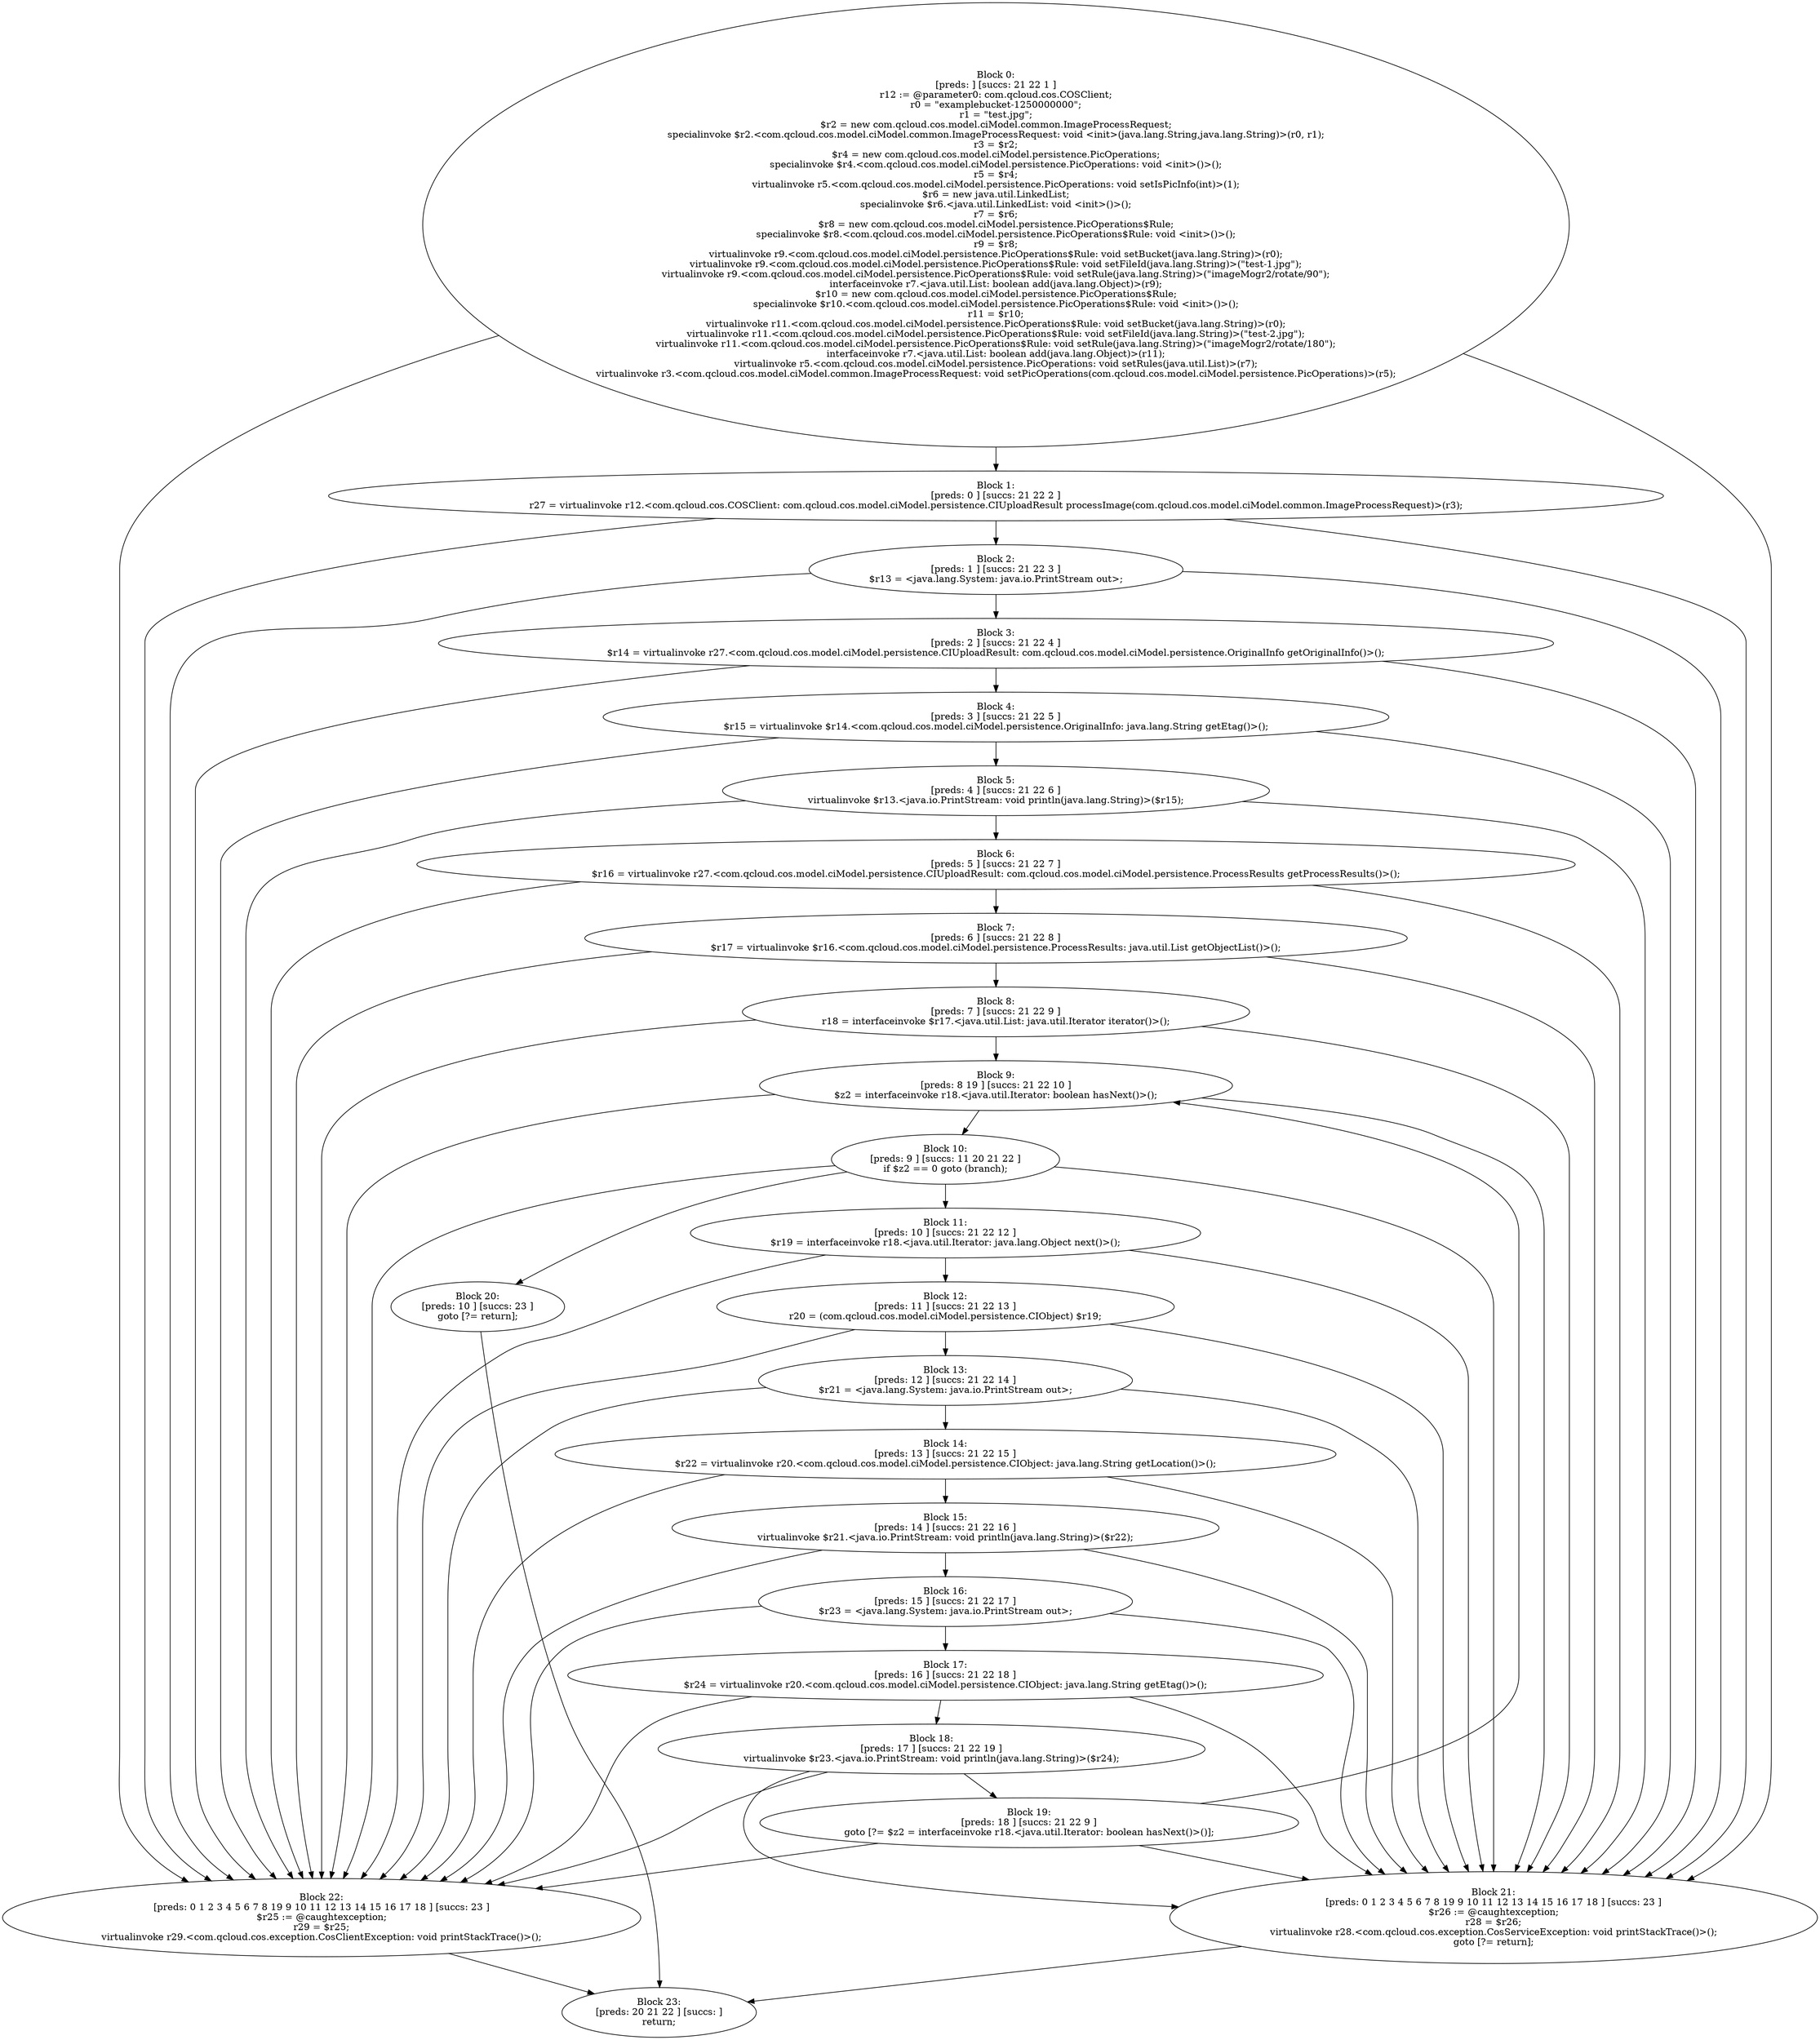 digraph "unitGraph" {
    "Block 0:
[preds: ] [succs: 21 22 1 ]
r12 := @parameter0: com.qcloud.cos.COSClient;
r0 = \"examplebucket-1250000000\";
r1 = \"test.jpg\";
$r2 = new com.qcloud.cos.model.ciModel.common.ImageProcessRequest;
specialinvoke $r2.<com.qcloud.cos.model.ciModel.common.ImageProcessRequest: void <init>(java.lang.String,java.lang.String)>(r0, r1);
r3 = $r2;
$r4 = new com.qcloud.cos.model.ciModel.persistence.PicOperations;
specialinvoke $r4.<com.qcloud.cos.model.ciModel.persistence.PicOperations: void <init>()>();
r5 = $r4;
virtualinvoke r5.<com.qcloud.cos.model.ciModel.persistence.PicOperations: void setIsPicInfo(int)>(1);
$r6 = new java.util.LinkedList;
specialinvoke $r6.<java.util.LinkedList: void <init>()>();
r7 = $r6;
$r8 = new com.qcloud.cos.model.ciModel.persistence.PicOperations$Rule;
specialinvoke $r8.<com.qcloud.cos.model.ciModel.persistence.PicOperations$Rule: void <init>()>();
r9 = $r8;
virtualinvoke r9.<com.qcloud.cos.model.ciModel.persistence.PicOperations$Rule: void setBucket(java.lang.String)>(r0);
virtualinvoke r9.<com.qcloud.cos.model.ciModel.persistence.PicOperations$Rule: void setFileId(java.lang.String)>(\"test-1.jpg\");
virtualinvoke r9.<com.qcloud.cos.model.ciModel.persistence.PicOperations$Rule: void setRule(java.lang.String)>(\"imageMogr2/rotate/90\");
interfaceinvoke r7.<java.util.List: boolean add(java.lang.Object)>(r9);
$r10 = new com.qcloud.cos.model.ciModel.persistence.PicOperations$Rule;
specialinvoke $r10.<com.qcloud.cos.model.ciModel.persistence.PicOperations$Rule: void <init>()>();
r11 = $r10;
virtualinvoke r11.<com.qcloud.cos.model.ciModel.persistence.PicOperations$Rule: void setBucket(java.lang.String)>(r0);
virtualinvoke r11.<com.qcloud.cos.model.ciModel.persistence.PicOperations$Rule: void setFileId(java.lang.String)>(\"test-2.jpg\");
virtualinvoke r11.<com.qcloud.cos.model.ciModel.persistence.PicOperations$Rule: void setRule(java.lang.String)>(\"imageMogr2/rotate/180\");
interfaceinvoke r7.<java.util.List: boolean add(java.lang.Object)>(r11);
virtualinvoke r5.<com.qcloud.cos.model.ciModel.persistence.PicOperations: void setRules(java.util.List)>(r7);
virtualinvoke r3.<com.qcloud.cos.model.ciModel.common.ImageProcessRequest: void setPicOperations(com.qcloud.cos.model.ciModel.persistence.PicOperations)>(r5);
"
    "Block 1:
[preds: 0 ] [succs: 21 22 2 ]
r27 = virtualinvoke r12.<com.qcloud.cos.COSClient: com.qcloud.cos.model.ciModel.persistence.CIUploadResult processImage(com.qcloud.cos.model.ciModel.common.ImageProcessRequest)>(r3);
"
    "Block 2:
[preds: 1 ] [succs: 21 22 3 ]
$r13 = <java.lang.System: java.io.PrintStream out>;
"
    "Block 3:
[preds: 2 ] [succs: 21 22 4 ]
$r14 = virtualinvoke r27.<com.qcloud.cos.model.ciModel.persistence.CIUploadResult: com.qcloud.cos.model.ciModel.persistence.OriginalInfo getOriginalInfo()>();
"
    "Block 4:
[preds: 3 ] [succs: 21 22 5 ]
$r15 = virtualinvoke $r14.<com.qcloud.cos.model.ciModel.persistence.OriginalInfo: java.lang.String getEtag()>();
"
    "Block 5:
[preds: 4 ] [succs: 21 22 6 ]
virtualinvoke $r13.<java.io.PrintStream: void println(java.lang.String)>($r15);
"
    "Block 6:
[preds: 5 ] [succs: 21 22 7 ]
$r16 = virtualinvoke r27.<com.qcloud.cos.model.ciModel.persistence.CIUploadResult: com.qcloud.cos.model.ciModel.persistence.ProcessResults getProcessResults()>();
"
    "Block 7:
[preds: 6 ] [succs: 21 22 8 ]
$r17 = virtualinvoke $r16.<com.qcloud.cos.model.ciModel.persistence.ProcessResults: java.util.List getObjectList()>();
"
    "Block 8:
[preds: 7 ] [succs: 21 22 9 ]
r18 = interfaceinvoke $r17.<java.util.List: java.util.Iterator iterator()>();
"
    "Block 9:
[preds: 8 19 ] [succs: 21 22 10 ]
$z2 = interfaceinvoke r18.<java.util.Iterator: boolean hasNext()>();
"
    "Block 10:
[preds: 9 ] [succs: 11 20 21 22 ]
if $z2 == 0 goto (branch);
"
    "Block 11:
[preds: 10 ] [succs: 21 22 12 ]
$r19 = interfaceinvoke r18.<java.util.Iterator: java.lang.Object next()>();
"
    "Block 12:
[preds: 11 ] [succs: 21 22 13 ]
r20 = (com.qcloud.cos.model.ciModel.persistence.CIObject) $r19;
"
    "Block 13:
[preds: 12 ] [succs: 21 22 14 ]
$r21 = <java.lang.System: java.io.PrintStream out>;
"
    "Block 14:
[preds: 13 ] [succs: 21 22 15 ]
$r22 = virtualinvoke r20.<com.qcloud.cos.model.ciModel.persistence.CIObject: java.lang.String getLocation()>();
"
    "Block 15:
[preds: 14 ] [succs: 21 22 16 ]
virtualinvoke $r21.<java.io.PrintStream: void println(java.lang.String)>($r22);
"
    "Block 16:
[preds: 15 ] [succs: 21 22 17 ]
$r23 = <java.lang.System: java.io.PrintStream out>;
"
    "Block 17:
[preds: 16 ] [succs: 21 22 18 ]
$r24 = virtualinvoke r20.<com.qcloud.cos.model.ciModel.persistence.CIObject: java.lang.String getEtag()>();
"
    "Block 18:
[preds: 17 ] [succs: 21 22 19 ]
virtualinvoke $r23.<java.io.PrintStream: void println(java.lang.String)>($r24);
"
    "Block 19:
[preds: 18 ] [succs: 21 22 9 ]
goto [?= $z2 = interfaceinvoke r18.<java.util.Iterator: boolean hasNext()>()];
"
    "Block 20:
[preds: 10 ] [succs: 23 ]
goto [?= return];
"
    "Block 21:
[preds: 0 1 2 3 4 5 6 7 8 19 9 10 11 12 13 14 15 16 17 18 ] [succs: 23 ]
$r26 := @caughtexception;
r28 = $r26;
virtualinvoke r28.<com.qcloud.cos.exception.CosServiceException: void printStackTrace()>();
goto [?= return];
"
    "Block 22:
[preds: 0 1 2 3 4 5 6 7 8 19 9 10 11 12 13 14 15 16 17 18 ] [succs: 23 ]
$r25 := @caughtexception;
r29 = $r25;
virtualinvoke r29.<com.qcloud.cos.exception.CosClientException: void printStackTrace()>();
"
    "Block 23:
[preds: 20 21 22 ] [succs: ]
return;
"
    "Block 0:
[preds: ] [succs: 21 22 1 ]
r12 := @parameter0: com.qcloud.cos.COSClient;
r0 = \"examplebucket-1250000000\";
r1 = \"test.jpg\";
$r2 = new com.qcloud.cos.model.ciModel.common.ImageProcessRequest;
specialinvoke $r2.<com.qcloud.cos.model.ciModel.common.ImageProcessRequest: void <init>(java.lang.String,java.lang.String)>(r0, r1);
r3 = $r2;
$r4 = new com.qcloud.cos.model.ciModel.persistence.PicOperations;
specialinvoke $r4.<com.qcloud.cos.model.ciModel.persistence.PicOperations: void <init>()>();
r5 = $r4;
virtualinvoke r5.<com.qcloud.cos.model.ciModel.persistence.PicOperations: void setIsPicInfo(int)>(1);
$r6 = new java.util.LinkedList;
specialinvoke $r6.<java.util.LinkedList: void <init>()>();
r7 = $r6;
$r8 = new com.qcloud.cos.model.ciModel.persistence.PicOperations$Rule;
specialinvoke $r8.<com.qcloud.cos.model.ciModel.persistence.PicOperations$Rule: void <init>()>();
r9 = $r8;
virtualinvoke r9.<com.qcloud.cos.model.ciModel.persistence.PicOperations$Rule: void setBucket(java.lang.String)>(r0);
virtualinvoke r9.<com.qcloud.cos.model.ciModel.persistence.PicOperations$Rule: void setFileId(java.lang.String)>(\"test-1.jpg\");
virtualinvoke r9.<com.qcloud.cos.model.ciModel.persistence.PicOperations$Rule: void setRule(java.lang.String)>(\"imageMogr2/rotate/90\");
interfaceinvoke r7.<java.util.List: boolean add(java.lang.Object)>(r9);
$r10 = new com.qcloud.cos.model.ciModel.persistence.PicOperations$Rule;
specialinvoke $r10.<com.qcloud.cos.model.ciModel.persistence.PicOperations$Rule: void <init>()>();
r11 = $r10;
virtualinvoke r11.<com.qcloud.cos.model.ciModel.persistence.PicOperations$Rule: void setBucket(java.lang.String)>(r0);
virtualinvoke r11.<com.qcloud.cos.model.ciModel.persistence.PicOperations$Rule: void setFileId(java.lang.String)>(\"test-2.jpg\");
virtualinvoke r11.<com.qcloud.cos.model.ciModel.persistence.PicOperations$Rule: void setRule(java.lang.String)>(\"imageMogr2/rotate/180\");
interfaceinvoke r7.<java.util.List: boolean add(java.lang.Object)>(r11);
virtualinvoke r5.<com.qcloud.cos.model.ciModel.persistence.PicOperations: void setRules(java.util.List)>(r7);
virtualinvoke r3.<com.qcloud.cos.model.ciModel.common.ImageProcessRequest: void setPicOperations(com.qcloud.cos.model.ciModel.persistence.PicOperations)>(r5);
"->"Block 21:
[preds: 0 1 2 3 4 5 6 7 8 19 9 10 11 12 13 14 15 16 17 18 ] [succs: 23 ]
$r26 := @caughtexception;
r28 = $r26;
virtualinvoke r28.<com.qcloud.cos.exception.CosServiceException: void printStackTrace()>();
goto [?= return];
";
    "Block 0:
[preds: ] [succs: 21 22 1 ]
r12 := @parameter0: com.qcloud.cos.COSClient;
r0 = \"examplebucket-1250000000\";
r1 = \"test.jpg\";
$r2 = new com.qcloud.cos.model.ciModel.common.ImageProcessRequest;
specialinvoke $r2.<com.qcloud.cos.model.ciModel.common.ImageProcessRequest: void <init>(java.lang.String,java.lang.String)>(r0, r1);
r3 = $r2;
$r4 = new com.qcloud.cos.model.ciModel.persistence.PicOperations;
specialinvoke $r4.<com.qcloud.cos.model.ciModel.persistence.PicOperations: void <init>()>();
r5 = $r4;
virtualinvoke r5.<com.qcloud.cos.model.ciModel.persistence.PicOperations: void setIsPicInfo(int)>(1);
$r6 = new java.util.LinkedList;
specialinvoke $r6.<java.util.LinkedList: void <init>()>();
r7 = $r6;
$r8 = new com.qcloud.cos.model.ciModel.persistence.PicOperations$Rule;
specialinvoke $r8.<com.qcloud.cos.model.ciModel.persistence.PicOperations$Rule: void <init>()>();
r9 = $r8;
virtualinvoke r9.<com.qcloud.cos.model.ciModel.persistence.PicOperations$Rule: void setBucket(java.lang.String)>(r0);
virtualinvoke r9.<com.qcloud.cos.model.ciModel.persistence.PicOperations$Rule: void setFileId(java.lang.String)>(\"test-1.jpg\");
virtualinvoke r9.<com.qcloud.cos.model.ciModel.persistence.PicOperations$Rule: void setRule(java.lang.String)>(\"imageMogr2/rotate/90\");
interfaceinvoke r7.<java.util.List: boolean add(java.lang.Object)>(r9);
$r10 = new com.qcloud.cos.model.ciModel.persistence.PicOperations$Rule;
specialinvoke $r10.<com.qcloud.cos.model.ciModel.persistence.PicOperations$Rule: void <init>()>();
r11 = $r10;
virtualinvoke r11.<com.qcloud.cos.model.ciModel.persistence.PicOperations$Rule: void setBucket(java.lang.String)>(r0);
virtualinvoke r11.<com.qcloud.cos.model.ciModel.persistence.PicOperations$Rule: void setFileId(java.lang.String)>(\"test-2.jpg\");
virtualinvoke r11.<com.qcloud.cos.model.ciModel.persistence.PicOperations$Rule: void setRule(java.lang.String)>(\"imageMogr2/rotate/180\");
interfaceinvoke r7.<java.util.List: boolean add(java.lang.Object)>(r11);
virtualinvoke r5.<com.qcloud.cos.model.ciModel.persistence.PicOperations: void setRules(java.util.List)>(r7);
virtualinvoke r3.<com.qcloud.cos.model.ciModel.common.ImageProcessRequest: void setPicOperations(com.qcloud.cos.model.ciModel.persistence.PicOperations)>(r5);
"->"Block 22:
[preds: 0 1 2 3 4 5 6 7 8 19 9 10 11 12 13 14 15 16 17 18 ] [succs: 23 ]
$r25 := @caughtexception;
r29 = $r25;
virtualinvoke r29.<com.qcloud.cos.exception.CosClientException: void printStackTrace()>();
";
    "Block 0:
[preds: ] [succs: 21 22 1 ]
r12 := @parameter0: com.qcloud.cos.COSClient;
r0 = \"examplebucket-1250000000\";
r1 = \"test.jpg\";
$r2 = new com.qcloud.cos.model.ciModel.common.ImageProcessRequest;
specialinvoke $r2.<com.qcloud.cos.model.ciModel.common.ImageProcessRequest: void <init>(java.lang.String,java.lang.String)>(r0, r1);
r3 = $r2;
$r4 = new com.qcloud.cos.model.ciModel.persistence.PicOperations;
specialinvoke $r4.<com.qcloud.cos.model.ciModel.persistence.PicOperations: void <init>()>();
r5 = $r4;
virtualinvoke r5.<com.qcloud.cos.model.ciModel.persistence.PicOperations: void setIsPicInfo(int)>(1);
$r6 = new java.util.LinkedList;
specialinvoke $r6.<java.util.LinkedList: void <init>()>();
r7 = $r6;
$r8 = new com.qcloud.cos.model.ciModel.persistence.PicOperations$Rule;
specialinvoke $r8.<com.qcloud.cos.model.ciModel.persistence.PicOperations$Rule: void <init>()>();
r9 = $r8;
virtualinvoke r9.<com.qcloud.cos.model.ciModel.persistence.PicOperations$Rule: void setBucket(java.lang.String)>(r0);
virtualinvoke r9.<com.qcloud.cos.model.ciModel.persistence.PicOperations$Rule: void setFileId(java.lang.String)>(\"test-1.jpg\");
virtualinvoke r9.<com.qcloud.cos.model.ciModel.persistence.PicOperations$Rule: void setRule(java.lang.String)>(\"imageMogr2/rotate/90\");
interfaceinvoke r7.<java.util.List: boolean add(java.lang.Object)>(r9);
$r10 = new com.qcloud.cos.model.ciModel.persistence.PicOperations$Rule;
specialinvoke $r10.<com.qcloud.cos.model.ciModel.persistence.PicOperations$Rule: void <init>()>();
r11 = $r10;
virtualinvoke r11.<com.qcloud.cos.model.ciModel.persistence.PicOperations$Rule: void setBucket(java.lang.String)>(r0);
virtualinvoke r11.<com.qcloud.cos.model.ciModel.persistence.PicOperations$Rule: void setFileId(java.lang.String)>(\"test-2.jpg\");
virtualinvoke r11.<com.qcloud.cos.model.ciModel.persistence.PicOperations$Rule: void setRule(java.lang.String)>(\"imageMogr2/rotate/180\");
interfaceinvoke r7.<java.util.List: boolean add(java.lang.Object)>(r11);
virtualinvoke r5.<com.qcloud.cos.model.ciModel.persistence.PicOperations: void setRules(java.util.List)>(r7);
virtualinvoke r3.<com.qcloud.cos.model.ciModel.common.ImageProcessRequest: void setPicOperations(com.qcloud.cos.model.ciModel.persistence.PicOperations)>(r5);
"->"Block 1:
[preds: 0 ] [succs: 21 22 2 ]
r27 = virtualinvoke r12.<com.qcloud.cos.COSClient: com.qcloud.cos.model.ciModel.persistence.CIUploadResult processImage(com.qcloud.cos.model.ciModel.common.ImageProcessRequest)>(r3);
";
    "Block 1:
[preds: 0 ] [succs: 21 22 2 ]
r27 = virtualinvoke r12.<com.qcloud.cos.COSClient: com.qcloud.cos.model.ciModel.persistence.CIUploadResult processImage(com.qcloud.cos.model.ciModel.common.ImageProcessRequest)>(r3);
"->"Block 21:
[preds: 0 1 2 3 4 5 6 7 8 19 9 10 11 12 13 14 15 16 17 18 ] [succs: 23 ]
$r26 := @caughtexception;
r28 = $r26;
virtualinvoke r28.<com.qcloud.cos.exception.CosServiceException: void printStackTrace()>();
goto [?= return];
";
    "Block 1:
[preds: 0 ] [succs: 21 22 2 ]
r27 = virtualinvoke r12.<com.qcloud.cos.COSClient: com.qcloud.cos.model.ciModel.persistence.CIUploadResult processImage(com.qcloud.cos.model.ciModel.common.ImageProcessRequest)>(r3);
"->"Block 22:
[preds: 0 1 2 3 4 5 6 7 8 19 9 10 11 12 13 14 15 16 17 18 ] [succs: 23 ]
$r25 := @caughtexception;
r29 = $r25;
virtualinvoke r29.<com.qcloud.cos.exception.CosClientException: void printStackTrace()>();
";
    "Block 1:
[preds: 0 ] [succs: 21 22 2 ]
r27 = virtualinvoke r12.<com.qcloud.cos.COSClient: com.qcloud.cos.model.ciModel.persistence.CIUploadResult processImage(com.qcloud.cos.model.ciModel.common.ImageProcessRequest)>(r3);
"->"Block 2:
[preds: 1 ] [succs: 21 22 3 ]
$r13 = <java.lang.System: java.io.PrintStream out>;
";
    "Block 2:
[preds: 1 ] [succs: 21 22 3 ]
$r13 = <java.lang.System: java.io.PrintStream out>;
"->"Block 21:
[preds: 0 1 2 3 4 5 6 7 8 19 9 10 11 12 13 14 15 16 17 18 ] [succs: 23 ]
$r26 := @caughtexception;
r28 = $r26;
virtualinvoke r28.<com.qcloud.cos.exception.CosServiceException: void printStackTrace()>();
goto [?= return];
";
    "Block 2:
[preds: 1 ] [succs: 21 22 3 ]
$r13 = <java.lang.System: java.io.PrintStream out>;
"->"Block 22:
[preds: 0 1 2 3 4 5 6 7 8 19 9 10 11 12 13 14 15 16 17 18 ] [succs: 23 ]
$r25 := @caughtexception;
r29 = $r25;
virtualinvoke r29.<com.qcloud.cos.exception.CosClientException: void printStackTrace()>();
";
    "Block 2:
[preds: 1 ] [succs: 21 22 3 ]
$r13 = <java.lang.System: java.io.PrintStream out>;
"->"Block 3:
[preds: 2 ] [succs: 21 22 4 ]
$r14 = virtualinvoke r27.<com.qcloud.cos.model.ciModel.persistence.CIUploadResult: com.qcloud.cos.model.ciModel.persistence.OriginalInfo getOriginalInfo()>();
";
    "Block 3:
[preds: 2 ] [succs: 21 22 4 ]
$r14 = virtualinvoke r27.<com.qcloud.cos.model.ciModel.persistence.CIUploadResult: com.qcloud.cos.model.ciModel.persistence.OriginalInfo getOriginalInfo()>();
"->"Block 21:
[preds: 0 1 2 3 4 5 6 7 8 19 9 10 11 12 13 14 15 16 17 18 ] [succs: 23 ]
$r26 := @caughtexception;
r28 = $r26;
virtualinvoke r28.<com.qcloud.cos.exception.CosServiceException: void printStackTrace()>();
goto [?= return];
";
    "Block 3:
[preds: 2 ] [succs: 21 22 4 ]
$r14 = virtualinvoke r27.<com.qcloud.cos.model.ciModel.persistence.CIUploadResult: com.qcloud.cos.model.ciModel.persistence.OriginalInfo getOriginalInfo()>();
"->"Block 22:
[preds: 0 1 2 3 4 5 6 7 8 19 9 10 11 12 13 14 15 16 17 18 ] [succs: 23 ]
$r25 := @caughtexception;
r29 = $r25;
virtualinvoke r29.<com.qcloud.cos.exception.CosClientException: void printStackTrace()>();
";
    "Block 3:
[preds: 2 ] [succs: 21 22 4 ]
$r14 = virtualinvoke r27.<com.qcloud.cos.model.ciModel.persistence.CIUploadResult: com.qcloud.cos.model.ciModel.persistence.OriginalInfo getOriginalInfo()>();
"->"Block 4:
[preds: 3 ] [succs: 21 22 5 ]
$r15 = virtualinvoke $r14.<com.qcloud.cos.model.ciModel.persistence.OriginalInfo: java.lang.String getEtag()>();
";
    "Block 4:
[preds: 3 ] [succs: 21 22 5 ]
$r15 = virtualinvoke $r14.<com.qcloud.cos.model.ciModel.persistence.OriginalInfo: java.lang.String getEtag()>();
"->"Block 21:
[preds: 0 1 2 3 4 5 6 7 8 19 9 10 11 12 13 14 15 16 17 18 ] [succs: 23 ]
$r26 := @caughtexception;
r28 = $r26;
virtualinvoke r28.<com.qcloud.cos.exception.CosServiceException: void printStackTrace()>();
goto [?= return];
";
    "Block 4:
[preds: 3 ] [succs: 21 22 5 ]
$r15 = virtualinvoke $r14.<com.qcloud.cos.model.ciModel.persistence.OriginalInfo: java.lang.String getEtag()>();
"->"Block 22:
[preds: 0 1 2 3 4 5 6 7 8 19 9 10 11 12 13 14 15 16 17 18 ] [succs: 23 ]
$r25 := @caughtexception;
r29 = $r25;
virtualinvoke r29.<com.qcloud.cos.exception.CosClientException: void printStackTrace()>();
";
    "Block 4:
[preds: 3 ] [succs: 21 22 5 ]
$r15 = virtualinvoke $r14.<com.qcloud.cos.model.ciModel.persistence.OriginalInfo: java.lang.String getEtag()>();
"->"Block 5:
[preds: 4 ] [succs: 21 22 6 ]
virtualinvoke $r13.<java.io.PrintStream: void println(java.lang.String)>($r15);
";
    "Block 5:
[preds: 4 ] [succs: 21 22 6 ]
virtualinvoke $r13.<java.io.PrintStream: void println(java.lang.String)>($r15);
"->"Block 21:
[preds: 0 1 2 3 4 5 6 7 8 19 9 10 11 12 13 14 15 16 17 18 ] [succs: 23 ]
$r26 := @caughtexception;
r28 = $r26;
virtualinvoke r28.<com.qcloud.cos.exception.CosServiceException: void printStackTrace()>();
goto [?= return];
";
    "Block 5:
[preds: 4 ] [succs: 21 22 6 ]
virtualinvoke $r13.<java.io.PrintStream: void println(java.lang.String)>($r15);
"->"Block 22:
[preds: 0 1 2 3 4 5 6 7 8 19 9 10 11 12 13 14 15 16 17 18 ] [succs: 23 ]
$r25 := @caughtexception;
r29 = $r25;
virtualinvoke r29.<com.qcloud.cos.exception.CosClientException: void printStackTrace()>();
";
    "Block 5:
[preds: 4 ] [succs: 21 22 6 ]
virtualinvoke $r13.<java.io.PrintStream: void println(java.lang.String)>($r15);
"->"Block 6:
[preds: 5 ] [succs: 21 22 7 ]
$r16 = virtualinvoke r27.<com.qcloud.cos.model.ciModel.persistence.CIUploadResult: com.qcloud.cos.model.ciModel.persistence.ProcessResults getProcessResults()>();
";
    "Block 6:
[preds: 5 ] [succs: 21 22 7 ]
$r16 = virtualinvoke r27.<com.qcloud.cos.model.ciModel.persistence.CIUploadResult: com.qcloud.cos.model.ciModel.persistence.ProcessResults getProcessResults()>();
"->"Block 21:
[preds: 0 1 2 3 4 5 6 7 8 19 9 10 11 12 13 14 15 16 17 18 ] [succs: 23 ]
$r26 := @caughtexception;
r28 = $r26;
virtualinvoke r28.<com.qcloud.cos.exception.CosServiceException: void printStackTrace()>();
goto [?= return];
";
    "Block 6:
[preds: 5 ] [succs: 21 22 7 ]
$r16 = virtualinvoke r27.<com.qcloud.cos.model.ciModel.persistence.CIUploadResult: com.qcloud.cos.model.ciModel.persistence.ProcessResults getProcessResults()>();
"->"Block 22:
[preds: 0 1 2 3 4 5 6 7 8 19 9 10 11 12 13 14 15 16 17 18 ] [succs: 23 ]
$r25 := @caughtexception;
r29 = $r25;
virtualinvoke r29.<com.qcloud.cos.exception.CosClientException: void printStackTrace()>();
";
    "Block 6:
[preds: 5 ] [succs: 21 22 7 ]
$r16 = virtualinvoke r27.<com.qcloud.cos.model.ciModel.persistence.CIUploadResult: com.qcloud.cos.model.ciModel.persistence.ProcessResults getProcessResults()>();
"->"Block 7:
[preds: 6 ] [succs: 21 22 8 ]
$r17 = virtualinvoke $r16.<com.qcloud.cos.model.ciModel.persistence.ProcessResults: java.util.List getObjectList()>();
";
    "Block 7:
[preds: 6 ] [succs: 21 22 8 ]
$r17 = virtualinvoke $r16.<com.qcloud.cos.model.ciModel.persistence.ProcessResults: java.util.List getObjectList()>();
"->"Block 21:
[preds: 0 1 2 3 4 5 6 7 8 19 9 10 11 12 13 14 15 16 17 18 ] [succs: 23 ]
$r26 := @caughtexception;
r28 = $r26;
virtualinvoke r28.<com.qcloud.cos.exception.CosServiceException: void printStackTrace()>();
goto [?= return];
";
    "Block 7:
[preds: 6 ] [succs: 21 22 8 ]
$r17 = virtualinvoke $r16.<com.qcloud.cos.model.ciModel.persistence.ProcessResults: java.util.List getObjectList()>();
"->"Block 22:
[preds: 0 1 2 3 4 5 6 7 8 19 9 10 11 12 13 14 15 16 17 18 ] [succs: 23 ]
$r25 := @caughtexception;
r29 = $r25;
virtualinvoke r29.<com.qcloud.cos.exception.CosClientException: void printStackTrace()>();
";
    "Block 7:
[preds: 6 ] [succs: 21 22 8 ]
$r17 = virtualinvoke $r16.<com.qcloud.cos.model.ciModel.persistence.ProcessResults: java.util.List getObjectList()>();
"->"Block 8:
[preds: 7 ] [succs: 21 22 9 ]
r18 = interfaceinvoke $r17.<java.util.List: java.util.Iterator iterator()>();
";
    "Block 8:
[preds: 7 ] [succs: 21 22 9 ]
r18 = interfaceinvoke $r17.<java.util.List: java.util.Iterator iterator()>();
"->"Block 21:
[preds: 0 1 2 3 4 5 6 7 8 19 9 10 11 12 13 14 15 16 17 18 ] [succs: 23 ]
$r26 := @caughtexception;
r28 = $r26;
virtualinvoke r28.<com.qcloud.cos.exception.CosServiceException: void printStackTrace()>();
goto [?= return];
";
    "Block 8:
[preds: 7 ] [succs: 21 22 9 ]
r18 = interfaceinvoke $r17.<java.util.List: java.util.Iterator iterator()>();
"->"Block 22:
[preds: 0 1 2 3 4 5 6 7 8 19 9 10 11 12 13 14 15 16 17 18 ] [succs: 23 ]
$r25 := @caughtexception;
r29 = $r25;
virtualinvoke r29.<com.qcloud.cos.exception.CosClientException: void printStackTrace()>();
";
    "Block 8:
[preds: 7 ] [succs: 21 22 9 ]
r18 = interfaceinvoke $r17.<java.util.List: java.util.Iterator iterator()>();
"->"Block 9:
[preds: 8 19 ] [succs: 21 22 10 ]
$z2 = interfaceinvoke r18.<java.util.Iterator: boolean hasNext()>();
";
    "Block 9:
[preds: 8 19 ] [succs: 21 22 10 ]
$z2 = interfaceinvoke r18.<java.util.Iterator: boolean hasNext()>();
"->"Block 21:
[preds: 0 1 2 3 4 5 6 7 8 19 9 10 11 12 13 14 15 16 17 18 ] [succs: 23 ]
$r26 := @caughtexception;
r28 = $r26;
virtualinvoke r28.<com.qcloud.cos.exception.CosServiceException: void printStackTrace()>();
goto [?= return];
";
    "Block 9:
[preds: 8 19 ] [succs: 21 22 10 ]
$z2 = interfaceinvoke r18.<java.util.Iterator: boolean hasNext()>();
"->"Block 22:
[preds: 0 1 2 3 4 5 6 7 8 19 9 10 11 12 13 14 15 16 17 18 ] [succs: 23 ]
$r25 := @caughtexception;
r29 = $r25;
virtualinvoke r29.<com.qcloud.cos.exception.CosClientException: void printStackTrace()>();
";
    "Block 9:
[preds: 8 19 ] [succs: 21 22 10 ]
$z2 = interfaceinvoke r18.<java.util.Iterator: boolean hasNext()>();
"->"Block 10:
[preds: 9 ] [succs: 11 20 21 22 ]
if $z2 == 0 goto (branch);
";
    "Block 10:
[preds: 9 ] [succs: 11 20 21 22 ]
if $z2 == 0 goto (branch);
"->"Block 11:
[preds: 10 ] [succs: 21 22 12 ]
$r19 = interfaceinvoke r18.<java.util.Iterator: java.lang.Object next()>();
";
    "Block 10:
[preds: 9 ] [succs: 11 20 21 22 ]
if $z2 == 0 goto (branch);
"->"Block 20:
[preds: 10 ] [succs: 23 ]
goto [?= return];
";
    "Block 10:
[preds: 9 ] [succs: 11 20 21 22 ]
if $z2 == 0 goto (branch);
"->"Block 21:
[preds: 0 1 2 3 4 5 6 7 8 19 9 10 11 12 13 14 15 16 17 18 ] [succs: 23 ]
$r26 := @caughtexception;
r28 = $r26;
virtualinvoke r28.<com.qcloud.cos.exception.CosServiceException: void printStackTrace()>();
goto [?= return];
";
    "Block 10:
[preds: 9 ] [succs: 11 20 21 22 ]
if $z2 == 0 goto (branch);
"->"Block 22:
[preds: 0 1 2 3 4 5 6 7 8 19 9 10 11 12 13 14 15 16 17 18 ] [succs: 23 ]
$r25 := @caughtexception;
r29 = $r25;
virtualinvoke r29.<com.qcloud.cos.exception.CosClientException: void printStackTrace()>();
";
    "Block 11:
[preds: 10 ] [succs: 21 22 12 ]
$r19 = interfaceinvoke r18.<java.util.Iterator: java.lang.Object next()>();
"->"Block 21:
[preds: 0 1 2 3 4 5 6 7 8 19 9 10 11 12 13 14 15 16 17 18 ] [succs: 23 ]
$r26 := @caughtexception;
r28 = $r26;
virtualinvoke r28.<com.qcloud.cos.exception.CosServiceException: void printStackTrace()>();
goto [?= return];
";
    "Block 11:
[preds: 10 ] [succs: 21 22 12 ]
$r19 = interfaceinvoke r18.<java.util.Iterator: java.lang.Object next()>();
"->"Block 22:
[preds: 0 1 2 3 4 5 6 7 8 19 9 10 11 12 13 14 15 16 17 18 ] [succs: 23 ]
$r25 := @caughtexception;
r29 = $r25;
virtualinvoke r29.<com.qcloud.cos.exception.CosClientException: void printStackTrace()>();
";
    "Block 11:
[preds: 10 ] [succs: 21 22 12 ]
$r19 = interfaceinvoke r18.<java.util.Iterator: java.lang.Object next()>();
"->"Block 12:
[preds: 11 ] [succs: 21 22 13 ]
r20 = (com.qcloud.cos.model.ciModel.persistence.CIObject) $r19;
";
    "Block 12:
[preds: 11 ] [succs: 21 22 13 ]
r20 = (com.qcloud.cos.model.ciModel.persistence.CIObject) $r19;
"->"Block 21:
[preds: 0 1 2 3 4 5 6 7 8 19 9 10 11 12 13 14 15 16 17 18 ] [succs: 23 ]
$r26 := @caughtexception;
r28 = $r26;
virtualinvoke r28.<com.qcloud.cos.exception.CosServiceException: void printStackTrace()>();
goto [?= return];
";
    "Block 12:
[preds: 11 ] [succs: 21 22 13 ]
r20 = (com.qcloud.cos.model.ciModel.persistence.CIObject) $r19;
"->"Block 22:
[preds: 0 1 2 3 4 5 6 7 8 19 9 10 11 12 13 14 15 16 17 18 ] [succs: 23 ]
$r25 := @caughtexception;
r29 = $r25;
virtualinvoke r29.<com.qcloud.cos.exception.CosClientException: void printStackTrace()>();
";
    "Block 12:
[preds: 11 ] [succs: 21 22 13 ]
r20 = (com.qcloud.cos.model.ciModel.persistence.CIObject) $r19;
"->"Block 13:
[preds: 12 ] [succs: 21 22 14 ]
$r21 = <java.lang.System: java.io.PrintStream out>;
";
    "Block 13:
[preds: 12 ] [succs: 21 22 14 ]
$r21 = <java.lang.System: java.io.PrintStream out>;
"->"Block 21:
[preds: 0 1 2 3 4 5 6 7 8 19 9 10 11 12 13 14 15 16 17 18 ] [succs: 23 ]
$r26 := @caughtexception;
r28 = $r26;
virtualinvoke r28.<com.qcloud.cos.exception.CosServiceException: void printStackTrace()>();
goto [?= return];
";
    "Block 13:
[preds: 12 ] [succs: 21 22 14 ]
$r21 = <java.lang.System: java.io.PrintStream out>;
"->"Block 22:
[preds: 0 1 2 3 4 5 6 7 8 19 9 10 11 12 13 14 15 16 17 18 ] [succs: 23 ]
$r25 := @caughtexception;
r29 = $r25;
virtualinvoke r29.<com.qcloud.cos.exception.CosClientException: void printStackTrace()>();
";
    "Block 13:
[preds: 12 ] [succs: 21 22 14 ]
$r21 = <java.lang.System: java.io.PrintStream out>;
"->"Block 14:
[preds: 13 ] [succs: 21 22 15 ]
$r22 = virtualinvoke r20.<com.qcloud.cos.model.ciModel.persistence.CIObject: java.lang.String getLocation()>();
";
    "Block 14:
[preds: 13 ] [succs: 21 22 15 ]
$r22 = virtualinvoke r20.<com.qcloud.cos.model.ciModel.persistence.CIObject: java.lang.String getLocation()>();
"->"Block 21:
[preds: 0 1 2 3 4 5 6 7 8 19 9 10 11 12 13 14 15 16 17 18 ] [succs: 23 ]
$r26 := @caughtexception;
r28 = $r26;
virtualinvoke r28.<com.qcloud.cos.exception.CosServiceException: void printStackTrace()>();
goto [?= return];
";
    "Block 14:
[preds: 13 ] [succs: 21 22 15 ]
$r22 = virtualinvoke r20.<com.qcloud.cos.model.ciModel.persistence.CIObject: java.lang.String getLocation()>();
"->"Block 22:
[preds: 0 1 2 3 4 5 6 7 8 19 9 10 11 12 13 14 15 16 17 18 ] [succs: 23 ]
$r25 := @caughtexception;
r29 = $r25;
virtualinvoke r29.<com.qcloud.cos.exception.CosClientException: void printStackTrace()>();
";
    "Block 14:
[preds: 13 ] [succs: 21 22 15 ]
$r22 = virtualinvoke r20.<com.qcloud.cos.model.ciModel.persistence.CIObject: java.lang.String getLocation()>();
"->"Block 15:
[preds: 14 ] [succs: 21 22 16 ]
virtualinvoke $r21.<java.io.PrintStream: void println(java.lang.String)>($r22);
";
    "Block 15:
[preds: 14 ] [succs: 21 22 16 ]
virtualinvoke $r21.<java.io.PrintStream: void println(java.lang.String)>($r22);
"->"Block 21:
[preds: 0 1 2 3 4 5 6 7 8 19 9 10 11 12 13 14 15 16 17 18 ] [succs: 23 ]
$r26 := @caughtexception;
r28 = $r26;
virtualinvoke r28.<com.qcloud.cos.exception.CosServiceException: void printStackTrace()>();
goto [?= return];
";
    "Block 15:
[preds: 14 ] [succs: 21 22 16 ]
virtualinvoke $r21.<java.io.PrintStream: void println(java.lang.String)>($r22);
"->"Block 22:
[preds: 0 1 2 3 4 5 6 7 8 19 9 10 11 12 13 14 15 16 17 18 ] [succs: 23 ]
$r25 := @caughtexception;
r29 = $r25;
virtualinvoke r29.<com.qcloud.cos.exception.CosClientException: void printStackTrace()>();
";
    "Block 15:
[preds: 14 ] [succs: 21 22 16 ]
virtualinvoke $r21.<java.io.PrintStream: void println(java.lang.String)>($r22);
"->"Block 16:
[preds: 15 ] [succs: 21 22 17 ]
$r23 = <java.lang.System: java.io.PrintStream out>;
";
    "Block 16:
[preds: 15 ] [succs: 21 22 17 ]
$r23 = <java.lang.System: java.io.PrintStream out>;
"->"Block 21:
[preds: 0 1 2 3 4 5 6 7 8 19 9 10 11 12 13 14 15 16 17 18 ] [succs: 23 ]
$r26 := @caughtexception;
r28 = $r26;
virtualinvoke r28.<com.qcloud.cos.exception.CosServiceException: void printStackTrace()>();
goto [?= return];
";
    "Block 16:
[preds: 15 ] [succs: 21 22 17 ]
$r23 = <java.lang.System: java.io.PrintStream out>;
"->"Block 22:
[preds: 0 1 2 3 4 5 6 7 8 19 9 10 11 12 13 14 15 16 17 18 ] [succs: 23 ]
$r25 := @caughtexception;
r29 = $r25;
virtualinvoke r29.<com.qcloud.cos.exception.CosClientException: void printStackTrace()>();
";
    "Block 16:
[preds: 15 ] [succs: 21 22 17 ]
$r23 = <java.lang.System: java.io.PrintStream out>;
"->"Block 17:
[preds: 16 ] [succs: 21 22 18 ]
$r24 = virtualinvoke r20.<com.qcloud.cos.model.ciModel.persistence.CIObject: java.lang.String getEtag()>();
";
    "Block 17:
[preds: 16 ] [succs: 21 22 18 ]
$r24 = virtualinvoke r20.<com.qcloud.cos.model.ciModel.persistence.CIObject: java.lang.String getEtag()>();
"->"Block 21:
[preds: 0 1 2 3 4 5 6 7 8 19 9 10 11 12 13 14 15 16 17 18 ] [succs: 23 ]
$r26 := @caughtexception;
r28 = $r26;
virtualinvoke r28.<com.qcloud.cos.exception.CosServiceException: void printStackTrace()>();
goto [?= return];
";
    "Block 17:
[preds: 16 ] [succs: 21 22 18 ]
$r24 = virtualinvoke r20.<com.qcloud.cos.model.ciModel.persistence.CIObject: java.lang.String getEtag()>();
"->"Block 22:
[preds: 0 1 2 3 4 5 6 7 8 19 9 10 11 12 13 14 15 16 17 18 ] [succs: 23 ]
$r25 := @caughtexception;
r29 = $r25;
virtualinvoke r29.<com.qcloud.cos.exception.CosClientException: void printStackTrace()>();
";
    "Block 17:
[preds: 16 ] [succs: 21 22 18 ]
$r24 = virtualinvoke r20.<com.qcloud.cos.model.ciModel.persistence.CIObject: java.lang.String getEtag()>();
"->"Block 18:
[preds: 17 ] [succs: 21 22 19 ]
virtualinvoke $r23.<java.io.PrintStream: void println(java.lang.String)>($r24);
";
    "Block 18:
[preds: 17 ] [succs: 21 22 19 ]
virtualinvoke $r23.<java.io.PrintStream: void println(java.lang.String)>($r24);
"->"Block 21:
[preds: 0 1 2 3 4 5 6 7 8 19 9 10 11 12 13 14 15 16 17 18 ] [succs: 23 ]
$r26 := @caughtexception;
r28 = $r26;
virtualinvoke r28.<com.qcloud.cos.exception.CosServiceException: void printStackTrace()>();
goto [?= return];
";
    "Block 18:
[preds: 17 ] [succs: 21 22 19 ]
virtualinvoke $r23.<java.io.PrintStream: void println(java.lang.String)>($r24);
"->"Block 22:
[preds: 0 1 2 3 4 5 6 7 8 19 9 10 11 12 13 14 15 16 17 18 ] [succs: 23 ]
$r25 := @caughtexception;
r29 = $r25;
virtualinvoke r29.<com.qcloud.cos.exception.CosClientException: void printStackTrace()>();
";
    "Block 18:
[preds: 17 ] [succs: 21 22 19 ]
virtualinvoke $r23.<java.io.PrintStream: void println(java.lang.String)>($r24);
"->"Block 19:
[preds: 18 ] [succs: 21 22 9 ]
goto [?= $z2 = interfaceinvoke r18.<java.util.Iterator: boolean hasNext()>()];
";
    "Block 19:
[preds: 18 ] [succs: 21 22 9 ]
goto [?= $z2 = interfaceinvoke r18.<java.util.Iterator: boolean hasNext()>()];
"->"Block 21:
[preds: 0 1 2 3 4 5 6 7 8 19 9 10 11 12 13 14 15 16 17 18 ] [succs: 23 ]
$r26 := @caughtexception;
r28 = $r26;
virtualinvoke r28.<com.qcloud.cos.exception.CosServiceException: void printStackTrace()>();
goto [?= return];
";
    "Block 19:
[preds: 18 ] [succs: 21 22 9 ]
goto [?= $z2 = interfaceinvoke r18.<java.util.Iterator: boolean hasNext()>()];
"->"Block 22:
[preds: 0 1 2 3 4 5 6 7 8 19 9 10 11 12 13 14 15 16 17 18 ] [succs: 23 ]
$r25 := @caughtexception;
r29 = $r25;
virtualinvoke r29.<com.qcloud.cos.exception.CosClientException: void printStackTrace()>();
";
    "Block 19:
[preds: 18 ] [succs: 21 22 9 ]
goto [?= $z2 = interfaceinvoke r18.<java.util.Iterator: boolean hasNext()>()];
"->"Block 9:
[preds: 8 19 ] [succs: 21 22 10 ]
$z2 = interfaceinvoke r18.<java.util.Iterator: boolean hasNext()>();
";
    "Block 20:
[preds: 10 ] [succs: 23 ]
goto [?= return];
"->"Block 23:
[preds: 20 21 22 ] [succs: ]
return;
";
    "Block 21:
[preds: 0 1 2 3 4 5 6 7 8 19 9 10 11 12 13 14 15 16 17 18 ] [succs: 23 ]
$r26 := @caughtexception;
r28 = $r26;
virtualinvoke r28.<com.qcloud.cos.exception.CosServiceException: void printStackTrace()>();
goto [?= return];
"->"Block 23:
[preds: 20 21 22 ] [succs: ]
return;
";
    "Block 22:
[preds: 0 1 2 3 4 5 6 7 8 19 9 10 11 12 13 14 15 16 17 18 ] [succs: 23 ]
$r25 := @caughtexception;
r29 = $r25;
virtualinvoke r29.<com.qcloud.cos.exception.CosClientException: void printStackTrace()>();
"->"Block 23:
[preds: 20 21 22 ] [succs: ]
return;
";
}
